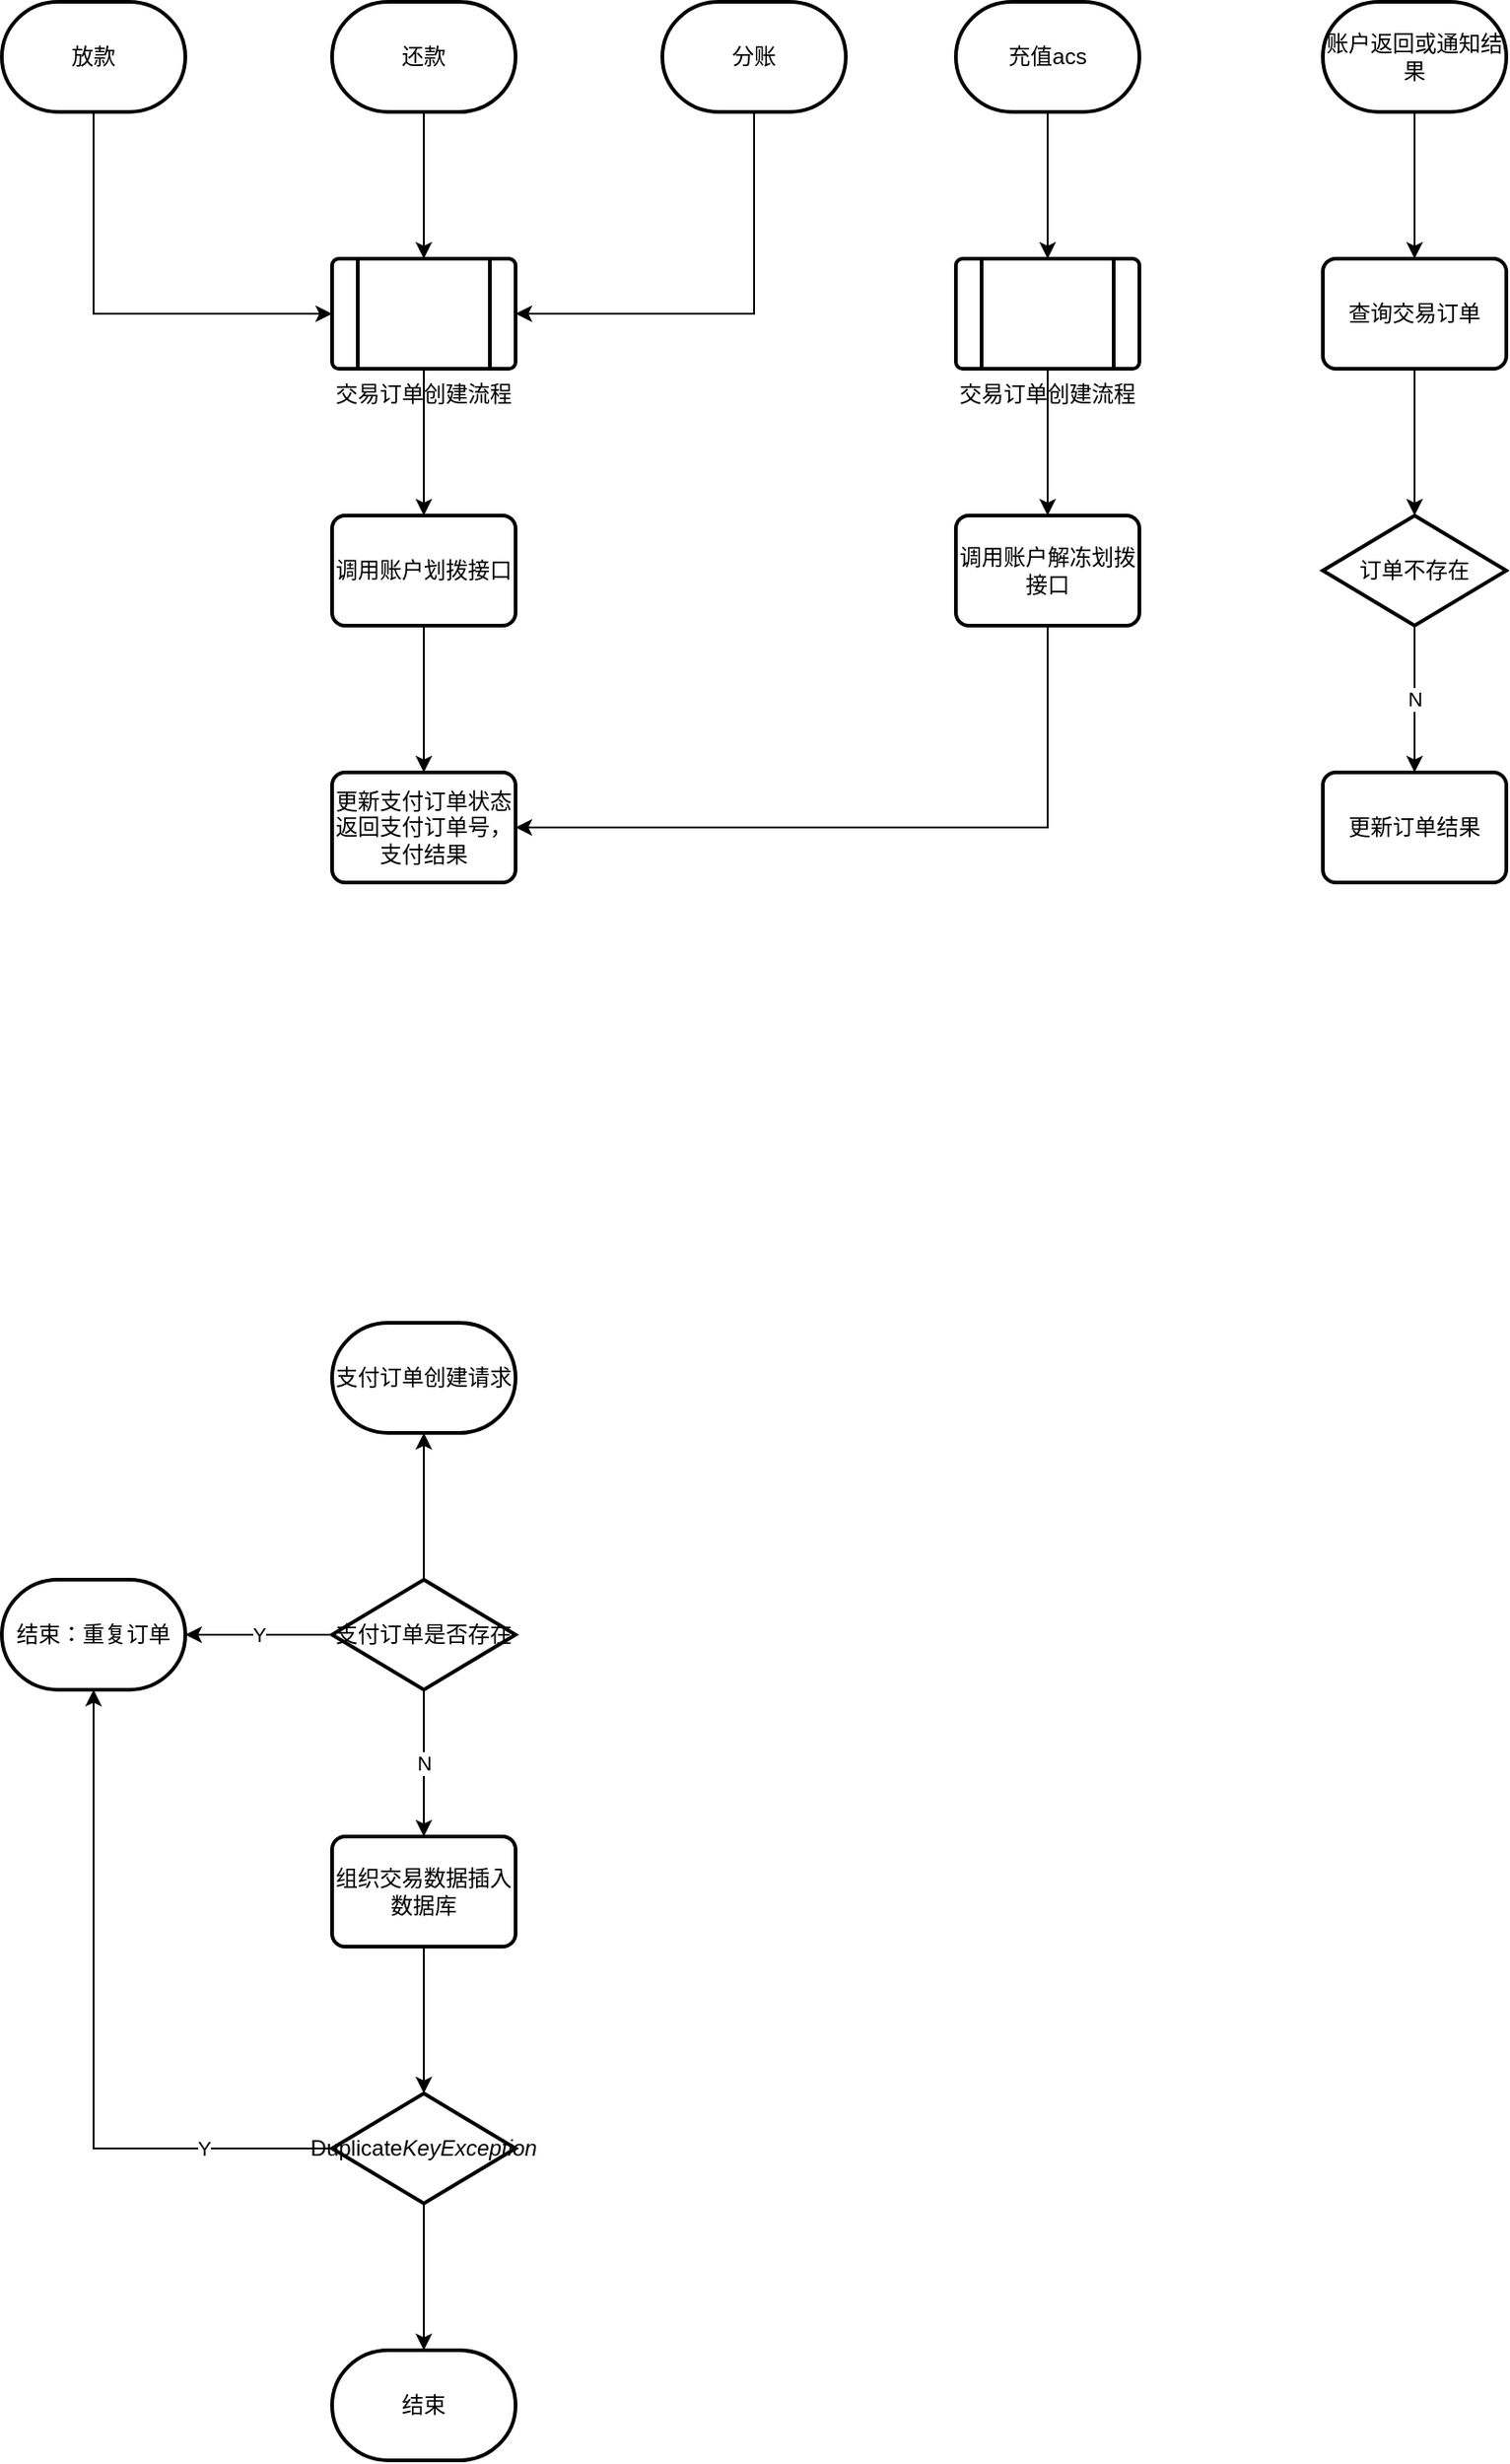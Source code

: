 <mxfile version="10.6.3" type="github"><diagram id="NWJcT1QCW1dGEFIDILSk" name="第 1 页"><mxGraphModel dx="1398" dy="833" grid="1" gridSize="10" guides="1" tooltips="1" connect="1" arrows="1" fold="1" page="1" pageScale="1" pageWidth="1100" pageHeight="850" math="0" shadow="0"><root><mxCell id="0"/><mxCell id="1" parent="0"/><mxCell id="Udy7956C5ADxA2FnRkIs-68" style="edgeStyle=orthogonalEdgeStyle;rounded=0;orthogonalLoop=1;jettySize=auto;html=1;" edge="1" parent="1" source="Udy7956C5ADxA2FnRkIs-1" target="Udy7956C5ADxA2FnRkIs-67"><mxGeometry relative="1" as="geometry"/></mxCell><mxCell id="Udy7956C5ADxA2FnRkIs-1" value="还款" style="strokeWidth=2;html=1;shape=mxgraph.flowchart.terminator;whiteSpace=wrap;fontFamily=Helvetica;fontSize=12;fontColor=#000000;align=center;strokeColor=#000000;fillColor=#ffffff;" vertex="1" parent="1"><mxGeometry x="310" y="40" width="100" height="60" as="geometry"/></mxCell><mxCell id="Udy7956C5ADxA2FnRkIs-39" value="" style="edgeStyle=orthogonalEdgeStyle;rounded=0;orthogonalLoop=1;jettySize=auto;html=1;" edge="1" parent="1" source="Udy7956C5ADxA2FnRkIs-32" target="Udy7956C5ADxA2FnRkIs-38"><mxGeometry relative="1" as="geometry"/></mxCell><mxCell id="Udy7956C5ADxA2FnRkIs-32" value="调用账户划拨接口" style="rounded=1;whiteSpace=wrap;html=1;absoluteArcSize=1;arcSize=14;strokeWidth=2;fontFamily=Helvetica;fontSize=12;fontColor=#000000;align=center;strokeColor=#000000;fillColor=#ffffff;" vertex="1" parent="1"><mxGeometry x="310" y="320" width="100" height="60" as="geometry"/></mxCell><mxCell id="Udy7956C5ADxA2FnRkIs-38" value="&lt;div&gt;更新支付订单状态&lt;/div&gt;&lt;div&gt;返回支付订单号，支付结果&lt;br&gt;&lt;/div&gt;" style="rounded=1;whiteSpace=wrap;html=1;absoluteArcSize=1;arcSize=14;strokeWidth=2;fontFamily=Helvetica;fontSize=12;fontColor=#000000;align=center;strokeColor=#000000;fillColor=#ffffff;" vertex="1" parent="1"><mxGeometry x="310" y="460" width="100" height="60" as="geometry"/></mxCell><mxCell id="Udy7956C5ADxA2FnRkIs-69" style="edgeStyle=orthogonalEdgeStyle;rounded=0;orthogonalLoop=1;jettySize=auto;html=1;entryX=0;entryY=0.5;entryDx=0;entryDy=0;" edge="1" parent="1" source="Udy7956C5ADxA2FnRkIs-4" target="Udy7956C5ADxA2FnRkIs-67"><mxGeometry relative="1" as="geometry"><Array as="points"><mxPoint x="180" y="210"/></Array></mxGeometry></mxCell><mxCell id="Udy7956C5ADxA2FnRkIs-4" value="放款" style="strokeWidth=2;html=1;shape=mxgraph.flowchart.terminator;whiteSpace=wrap;fontFamily=Helvetica;fontSize=12;fontColor=#000000;align=center;strokeColor=#000000;fillColor=#ffffff;" vertex="1" parent="1"><mxGeometry x="130" y="40" width="100" height="60" as="geometry"/></mxCell><mxCell id="Udy7956C5ADxA2FnRkIs-70" style="edgeStyle=orthogonalEdgeStyle;rounded=0;orthogonalLoop=1;jettySize=auto;html=1;entryX=1;entryY=0.5;entryDx=0;entryDy=0;" edge="1" parent="1" source="Udy7956C5ADxA2FnRkIs-2" target="Udy7956C5ADxA2FnRkIs-67"><mxGeometry relative="1" as="geometry"><Array as="points"><mxPoint x="540" y="210"/></Array></mxGeometry></mxCell><mxCell id="Udy7956C5ADxA2FnRkIs-2" value="分账" style="strokeWidth=2;html=1;shape=mxgraph.flowchart.terminator;whiteSpace=wrap;fontFamily=Helvetica;fontSize=12;fontColor=#000000;align=center;strokeColor=#000000;fillColor=#ffffff;" vertex="1" parent="1"><mxGeometry x="490" y="40" width="100" height="60" as="geometry"/></mxCell><mxCell id="Udy7956C5ADxA2FnRkIs-78" value="" style="edgeStyle=orthogonalEdgeStyle;rounded=0;orthogonalLoop=1;jettySize=auto;html=1;" edge="1" parent="1" source="Udy7956C5ADxA2FnRkIs-50" target="Udy7956C5ADxA2FnRkIs-77"><mxGeometry relative="1" as="geometry"/></mxCell><mxCell id="Udy7956C5ADxA2FnRkIs-50" value="充值acs" style="strokeWidth=2;html=1;shape=mxgraph.flowchart.terminator;whiteSpace=wrap;fontFamily=Helvetica;fontSize=12;fontColor=#000000;align=center;strokeColor=#000000;fillColor=#ffffff;" vertex="1" parent="1"><mxGeometry x="650" y="40" width="100" height="60" as="geometry"/></mxCell><mxCell id="Udy7956C5ADxA2FnRkIs-55" value="" style="edgeStyle=orthogonalEdgeStyle;rounded=0;orthogonalLoop=1;jettySize=auto;html=1;" edge="1" parent="1" source="Udy7956C5ADxA2FnRkIs-53" target="Udy7956C5ADxA2FnRkIs-40"><mxGeometry relative="1" as="geometry"/></mxCell><mxCell id="Udy7956C5ADxA2FnRkIs-53" value="账户返回或通知结果" style="strokeWidth=2;html=1;shape=mxgraph.flowchart.terminator;whiteSpace=wrap;fontFamily=Helvetica;fontSize=12;fontColor=#000000;align=center;strokeColor=#000000;fillColor=#ffffff;" vertex="1" parent="1"><mxGeometry x="850" y="40" width="100" height="60" as="geometry"/></mxCell><mxCell id="Udy7956C5ADxA2FnRkIs-43" value="" style="edgeStyle=orthogonalEdgeStyle;rounded=0;orthogonalLoop=1;jettySize=auto;html=1;" edge="1" parent="1" source="Udy7956C5ADxA2FnRkIs-40" target="Udy7956C5ADxA2FnRkIs-42"><mxGeometry relative="1" as="geometry"/></mxCell><mxCell id="Udy7956C5ADxA2FnRkIs-40" value="查询交易订单" style="rounded=1;whiteSpace=wrap;html=1;absoluteArcSize=1;arcSize=14;strokeWidth=2;fontFamily=Helvetica;fontSize=12;fontColor=#000000;align=center;strokeColor=#000000;fillColor=#ffffff;" vertex="1" parent="1"><mxGeometry x="850" y="180" width="100" height="60" as="geometry"/></mxCell><mxCell id="Udy7956C5ADxA2FnRkIs-45" value="N" style="edgeStyle=orthogonalEdgeStyle;rounded=0;orthogonalLoop=1;jettySize=auto;html=1;" edge="1" parent="1" source="Udy7956C5ADxA2FnRkIs-42" target="Udy7956C5ADxA2FnRkIs-44"><mxGeometry relative="1" as="geometry"/></mxCell><mxCell id="Udy7956C5ADxA2FnRkIs-42" value="订单不存在" style="strokeWidth=2;html=1;shape=mxgraph.flowchart.decision;whiteSpace=wrap;fontFamily=Helvetica;fontSize=12;fontColor=#000000;align=center;strokeColor=#000000;fillColor=#ffffff;" vertex="1" parent="1"><mxGeometry x="850" y="320" width="100" height="60" as="geometry"/></mxCell><mxCell id="Udy7956C5ADxA2FnRkIs-44" value="更新订单结果" style="rounded=1;whiteSpace=wrap;html=1;absoluteArcSize=1;arcSize=14;strokeWidth=2;fontFamily=Helvetica;fontSize=12;fontColor=#000000;align=center;strokeColor=#000000;fillColor=#ffffff;" vertex="1" parent="1"><mxGeometry x="850" y="460" width="100" height="60" as="geometry"/></mxCell><mxCell id="Udy7956C5ADxA2FnRkIs-58" value="N" style="edgeStyle=none;rounded=0;orthogonalLoop=1;jettySize=auto;html=1;" edge="1" parent="1" source="Udy7956C5ADxA2FnRkIs-60" target="Udy7956C5ADxA2FnRkIs-63"><mxGeometry relative="1" as="geometry"/></mxCell><mxCell id="Udy7956C5ADxA2FnRkIs-59" value="Y" style="edgeStyle=none;rounded=0;orthogonalLoop=1;jettySize=auto;html=1;" edge="1" parent="1" source="Udy7956C5ADxA2FnRkIs-60" target="Udy7956C5ADxA2FnRkIs-61"><mxGeometry relative="1" as="geometry"/></mxCell><mxCell id="Udy7956C5ADxA2FnRkIs-74" value="" style="edgeStyle=orthogonalEdgeStyle;rounded=0;orthogonalLoop=1;jettySize=auto;html=1;" edge="1" parent="1" source="Udy7956C5ADxA2FnRkIs-60" target="Udy7956C5ADxA2FnRkIs-73"><mxGeometry relative="1" as="geometry"/></mxCell><mxCell id="Udy7956C5ADxA2FnRkIs-60" value="支付订单是否存在" style="strokeWidth=2;html=1;shape=mxgraph.flowchart.decision;whiteSpace=wrap;fontFamily=Helvetica;fontSize=12;fontColor=#000000;align=center;strokeColor=#000000;fillColor=#ffffff;" vertex="1" parent="1"><mxGeometry x="310" y="900" width="100" height="60" as="geometry"/></mxCell><mxCell id="Udy7956C5ADxA2FnRkIs-73" value="支付订单创建请求" style="strokeWidth=2;html=1;shape=mxgraph.flowchart.terminator;whiteSpace=wrap;fontFamily=Helvetica;fontSize=12;fontColor=#000000;align=center;strokeColor=#000000;fillColor=#ffffff;" vertex="1" parent="1"><mxGeometry x="310" y="760" width="100" height="60" as="geometry"/></mxCell><mxCell id="Udy7956C5ADxA2FnRkIs-61" value="结束：重复订单" style="strokeWidth=2;html=1;shape=mxgraph.flowchart.terminator;whiteSpace=wrap;fontFamily=Helvetica;fontSize=12;fontColor=#000000;align=center;strokeColor=#000000;fillColor=#ffffff;" vertex="1" parent="1"><mxGeometry x="130" y="900" width="100" height="60" as="geometry"/></mxCell><mxCell id="Udy7956C5ADxA2FnRkIs-62" value="" style="edgeStyle=orthogonalEdgeStyle;rounded=0;orthogonalLoop=1;jettySize=auto;html=1;" edge="1" parent="1" source="Udy7956C5ADxA2FnRkIs-63" target="Udy7956C5ADxA2FnRkIs-65"><mxGeometry relative="1" as="geometry"/></mxCell><mxCell id="Udy7956C5ADxA2FnRkIs-63" value="组织交易数据插入数据库" style="rounded=1;whiteSpace=wrap;html=1;absoluteArcSize=1;arcSize=14;strokeWidth=2;fontFamily=Helvetica;fontSize=12;fontColor=#000000;align=center;strokeColor=#000000;fillColor=#ffffff;" vertex="1" parent="1"><mxGeometry x="310" y="1040" width="100" height="60" as="geometry"/></mxCell><mxCell id="Udy7956C5ADxA2FnRkIs-64" value="Y" style="edgeStyle=orthogonalEdgeStyle;rounded=0;orthogonalLoop=1;jettySize=auto;html=1;" edge="1" parent="1" source="Udy7956C5ADxA2FnRkIs-65" target="Udy7956C5ADxA2FnRkIs-61"><mxGeometry x="-0.632" relative="1" as="geometry"><mxPoint as="offset"/></mxGeometry></mxCell><mxCell id="Udy7956C5ADxA2FnRkIs-76" value="" style="edgeStyle=orthogonalEdgeStyle;rounded=0;orthogonalLoop=1;jettySize=auto;html=1;" edge="1" parent="1" source="Udy7956C5ADxA2FnRkIs-65" target="Udy7956C5ADxA2FnRkIs-75"><mxGeometry relative="1" as="geometry"/></mxCell><mxCell id="Udy7956C5ADxA2FnRkIs-65" value="Duplicate&lt;em&gt;KeyException&lt;/em&gt;" style="strokeWidth=2;html=1;shape=mxgraph.flowchart.decision;whiteSpace=wrap;fontFamily=Helvetica;fontSize=12;fontColor=#000000;align=center;strokeColor=#000000;fillColor=#ffffff;" vertex="1" parent="1"><mxGeometry x="310" y="1180" width="100" height="60" as="geometry"/></mxCell><mxCell id="Udy7956C5ADxA2FnRkIs-75" value="结束" style="strokeWidth=2;html=1;shape=mxgraph.flowchart.terminator;whiteSpace=wrap;fontFamily=Helvetica;fontSize=12;fontColor=#000000;align=center;strokeColor=#000000;fillColor=#ffffff;" vertex="1" parent="1"><mxGeometry x="310" y="1320" width="100" height="60" as="geometry"/></mxCell><mxCell id="Udy7956C5ADxA2FnRkIs-72" value="" style="edgeStyle=orthogonalEdgeStyle;rounded=0;orthogonalLoop=1;jettySize=auto;html=1;" edge="1" parent="1" source="Udy7956C5ADxA2FnRkIs-67" target="Udy7956C5ADxA2FnRkIs-32"><mxGeometry relative="1" as="geometry"/></mxCell><mxCell id="Udy7956C5ADxA2FnRkIs-67" value="交易订单创建流程" style="verticalLabelPosition=bottom;verticalAlign=top;html=1;strokeWidth=2;shape=process;whiteSpace=wrap;rounded=1;size=0.14;arcSize=6;" vertex="1" parent="1"><mxGeometry x="310" y="180" width="100" height="60" as="geometry"/></mxCell><mxCell id="Udy7956C5ADxA2FnRkIs-80" value="" style="edgeStyle=orthogonalEdgeStyle;rounded=0;orthogonalLoop=1;jettySize=auto;html=1;" edge="1" parent="1" source="Udy7956C5ADxA2FnRkIs-77" target="Udy7956C5ADxA2FnRkIs-79"><mxGeometry relative="1" as="geometry"/></mxCell><mxCell id="Udy7956C5ADxA2FnRkIs-77" value="交易订单创建流程" style="verticalLabelPosition=bottom;verticalAlign=top;html=1;strokeWidth=2;shape=process;whiteSpace=wrap;rounded=1;size=0.14;arcSize=6;" vertex="1" parent="1"><mxGeometry x="650" y="180" width="100" height="60" as="geometry"/></mxCell><mxCell id="Udy7956C5ADxA2FnRkIs-81" style="edgeStyle=orthogonalEdgeStyle;rounded=0;orthogonalLoop=1;jettySize=auto;html=1;entryX=1;entryY=0.5;entryDx=0;entryDy=0;" edge="1" parent="1" source="Udy7956C5ADxA2FnRkIs-79" target="Udy7956C5ADxA2FnRkIs-38"><mxGeometry relative="1" as="geometry"><Array as="points"><mxPoint x="700" y="490"/></Array></mxGeometry></mxCell><mxCell id="Udy7956C5ADxA2FnRkIs-79" value="调用账户解冻划拨接口" style="rounded=1;whiteSpace=wrap;html=1;absoluteArcSize=1;arcSize=14;strokeWidth=2;fontFamily=Helvetica;fontSize=12;fontColor=#000000;align=center;strokeColor=#000000;fillColor=#ffffff;" vertex="1" parent="1"><mxGeometry x="650" y="320" width="100" height="60" as="geometry"/></mxCell></root></mxGraphModel></diagram></mxfile>